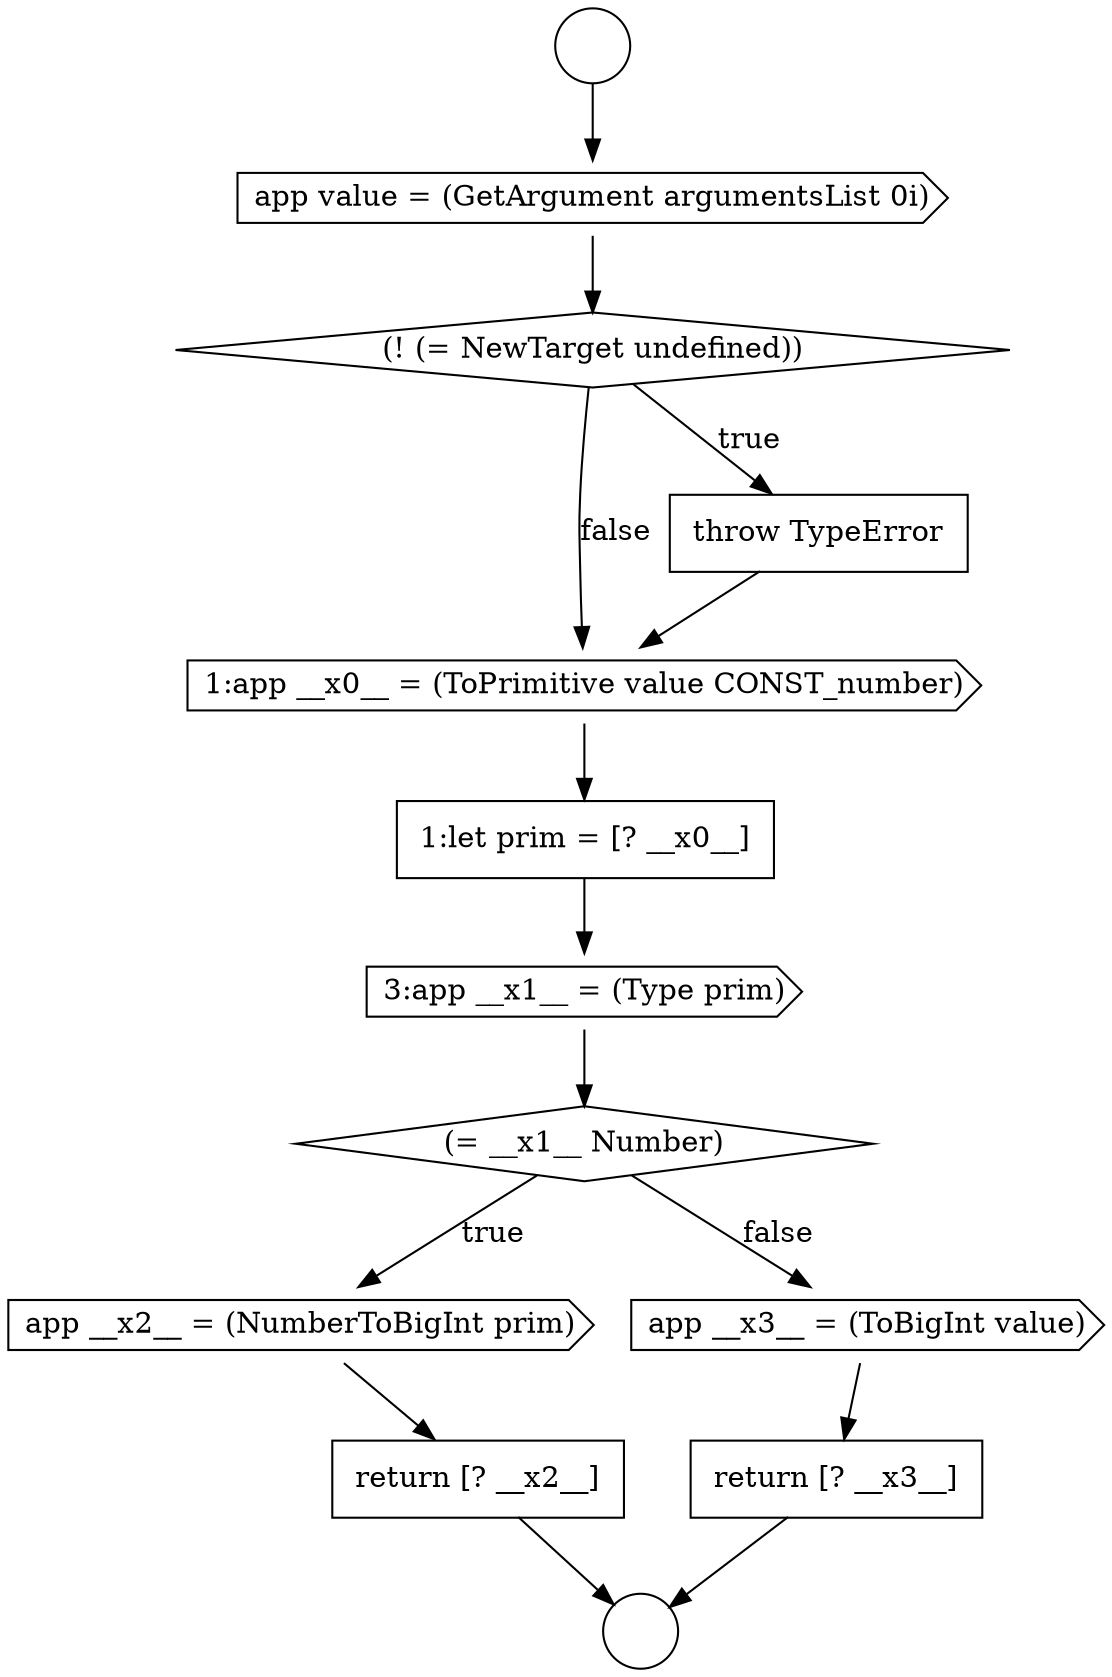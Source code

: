 digraph {
  node12721 [shape=cds, label=<<font color="black">1:app __x0__ = (ToPrimitive value CONST_number)</font>> color="black" fillcolor="white" style=filled]
  node12725 [shape=cds, label=<<font color="black">app __x2__ = (NumberToBigInt prim)</font>> color="black" fillcolor="white" style=filled]
  node12718 [shape=cds, label=<<font color="black">app value = (GetArgument argumentsList 0i)</font>> color="black" fillcolor="white" style=filled]
  node12728 [shape=none, margin=0, label=<<font color="black">
    <table border="0" cellborder="1" cellspacing="0" cellpadding="10">
      <tr><td align="left">return [? __x3__]</td></tr>
    </table>
  </font>> color="black" fillcolor="white" style=filled]
  node12724 [shape=diamond, label=<<font color="black">(= __x1__ Number)</font>> color="black" fillcolor="white" style=filled]
  node12719 [shape=diamond, label=<<font color="black">(! (= NewTarget undefined))</font>> color="black" fillcolor="white" style=filled]
  node12716 [shape=circle label=" " color="black" fillcolor="white" style=filled]
  node12727 [shape=cds, label=<<font color="black">app __x3__ = (ToBigInt value)</font>> color="black" fillcolor="white" style=filled]
  node12723 [shape=cds, label=<<font color="black">3:app __x1__ = (Type prim)</font>> color="black" fillcolor="white" style=filled]
  node12720 [shape=none, margin=0, label=<<font color="black">
    <table border="0" cellborder="1" cellspacing="0" cellpadding="10">
      <tr><td align="left">throw TypeError</td></tr>
    </table>
  </font>> color="black" fillcolor="white" style=filled]
  node12726 [shape=none, margin=0, label=<<font color="black">
    <table border="0" cellborder="1" cellspacing="0" cellpadding="10">
      <tr><td align="left">return [? __x2__]</td></tr>
    </table>
  </font>> color="black" fillcolor="white" style=filled]
  node12722 [shape=none, margin=0, label=<<font color="black">
    <table border="0" cellborder="1" cellspacing="0" cellpadding="10">
      <tr><td align="left">1:let prim = [? __x0__]</td></tr>
    </table>
  </font>> color="black" fillcolor="white" style=filled]
  node12717 [shape=circle label=" " color="black" fillcolor="white" style=filled]
  node12728 -> node12717 [ color="black"]
  node12720 -> node12721 [ color="black"]
  node12725 -> node12726 [ color="black"]
  node12727 -> node12728 [ color="black"]
  node12716 -> node12718 [ color="black"]
  node12722 -> node12723 [ color="black"]
  node12721 -> node12722 [ color="black"]
  node12723 -> node12724 [ color="black"]
  node12726 -> node12717 [ color="black"]
  node12724 -> node12725 [label=<<font color="black">true</font>> color="black"]
  node12724 -> node12727 [label=<<font color="black">false</font>> color="black"]
  node12719 -> node12720 [label=<<font color="black">true</font>> color="black"]
  node12719 -> node12721 [label=<<font color="black">false</font>> color="black"]
  node12718 -> node12719 [ color="black"]
}
